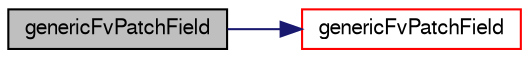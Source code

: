digraph "genericFvPatchField"
{
  bgcolor="transparent";
  edge [fontname="FreeSans",fontsize="10",labelfontname="FreeSans",labelfontsize="10"];
  node [fontname="FreeSans",fontsize="10",shape=record];
  rankdir="LR";
  Node678 [label="genericFvPatchField",height=0.2,width=0.4,color="black", fillcolor="grey75", style="filled", fontcolor="black"];
  Node678 -> Node679 [color="midnightblue",fontsize="10",style="solid",fontname="FreeSans"];
  Node679 [label="genericFvPatchField",height=0.2,width=0.4,color="red",URL="$a23554.html#ab55dc2b31f5662bc962bd4138a1f8614",tooltip="Construct from patch and internal field. "];
}
